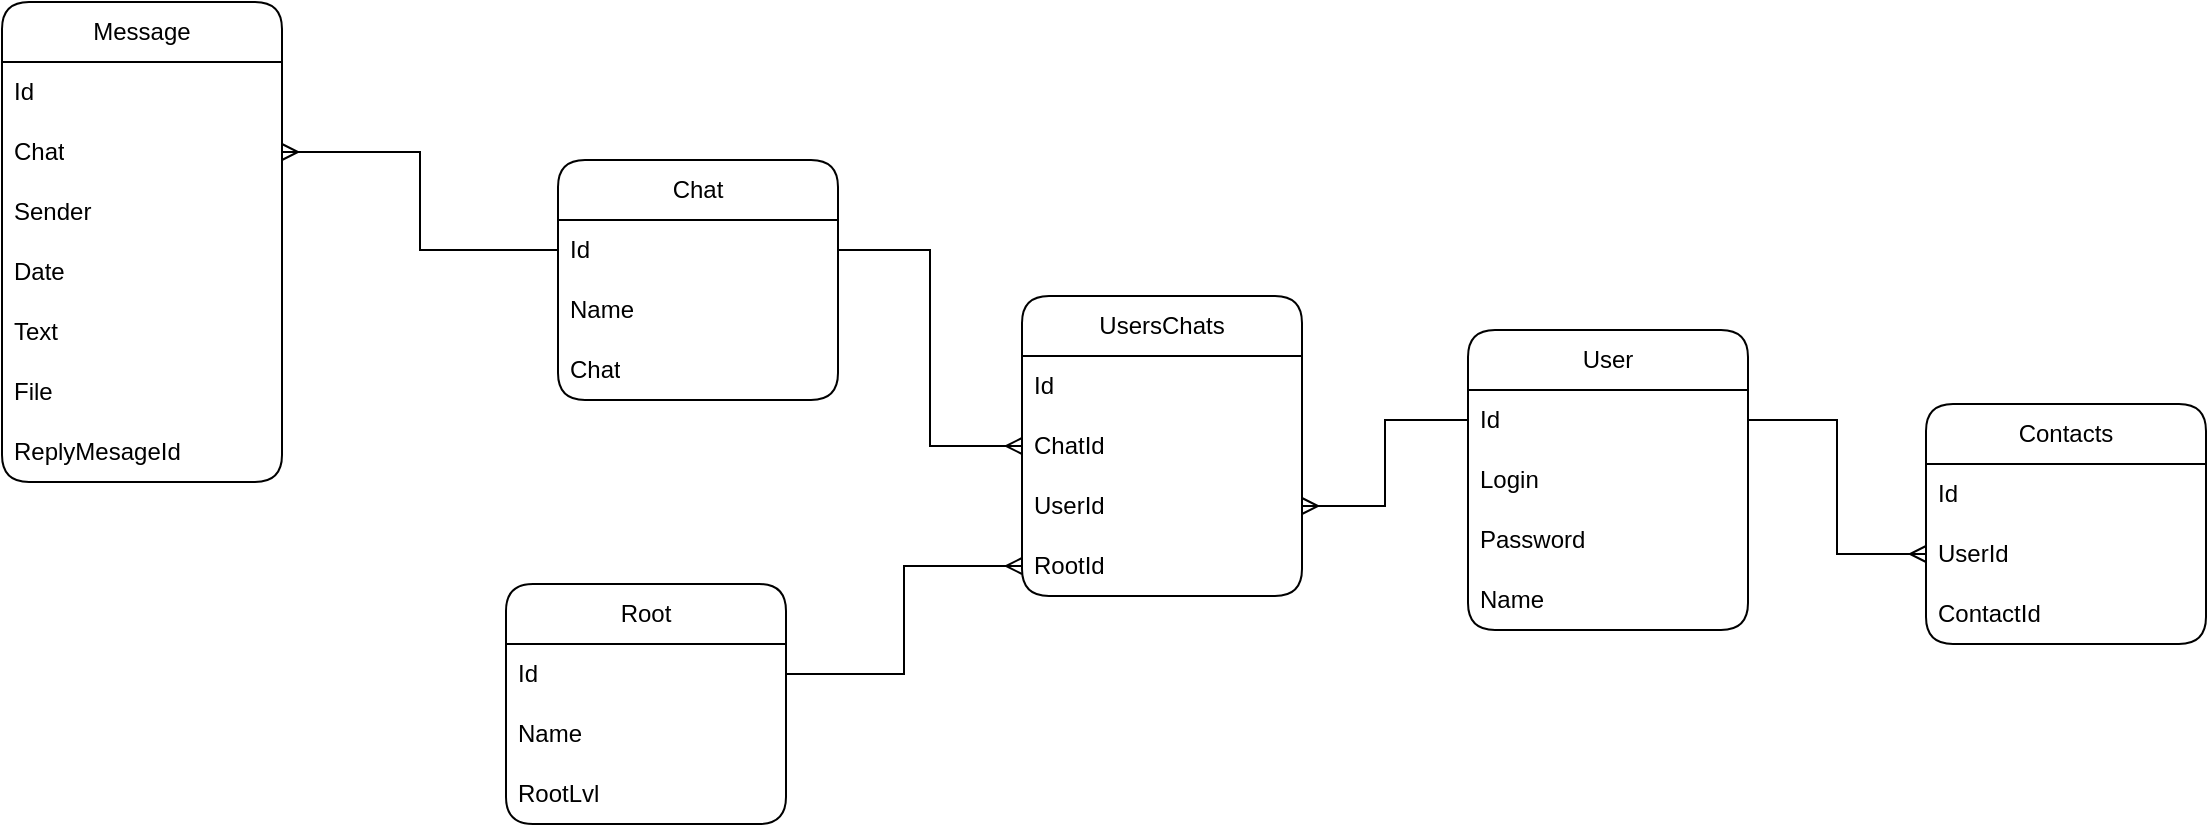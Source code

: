 <mxfile version="20.8.16" type="device" pages="2"><diagram id="z2VdPP5E9rf9lnQE1eEY" name="ERD"><mxGraphModel dx="1418" dy="820" grid="0" gridSize="10" guides="1" tooltips="1" connect="1" arrows="1" fold="1" page="1" pageScale="1" pageWidth="827" pageHeight="1169" math="0" shadow="0"><root><mxCell id="0"/><mxCell id="1" parent="0"/><mxCell id="FbfmWUCXFCVzYImDOT79-1" value="Message" style="swimlane;fontStyle=0;childLayout=stackLayout;horizontal=1;startSize=30;horizontalStack=0;resizeParent=1;resizeParentMax=0;resizeLast=0;collapsible=1;marginBottom=0;whiteSpace=wrap;html=1;rounded=1;" parent="1" vertex="1"><mxGeometry x="204" y="207" width="140" height="240" as="geometry"/></mxCell><mxCell id="FbfmWUCXFCVzYImDOT79-2" value="Id" style="text;strokeColor=none;fillColor=none;align=left;verticalAlign=middle;spacingLeft=4;spacingRight=4;overflow=hidden;points=[[0,0.5],[1,0.5]];portConstraint=eastwest;rotatable=0;whiteSpace=wrap;html=1;" parent="FbfmWUCXFCVzYImDOT79-1" vertex="1"><mxGeometry y="30" width="140" height="30" as="geometry"/></mxCell><mxCell id="FbfmWUCXFCVzYImDOT79-3" value="Chat" style="text;strokeColor=none;fillColor=none;align=left;verticalAlign=middle;spacingLeft=4;spacingRight=4;overflow=hidden;points=[[0,0.5],[1,0.5]];portConstraint=eastwest;rotatable=0;whiteSpace=wrap;html=1;" parent="FbfmWUCXFCVzYImDOT79-1" vertex="1"><mxGeometry y="60" width="140" height="30" as="geometry"/></mxCell><mxCell id="FbfmWUCXFCVzYImDOT79-4" value="Sender" style="text;strokeColor=none;fillColor=none;align=left;verticalAlign=middle;spacingLeft=4;spacingRight=4;overflow=hidden;points=[[0,0.5],[1,0.5]];portConstraint=eastwest;rotatable=0;whiteSpace=wrap;html=1;" parent="FbfmWUCXFCVzYImDOT79-1" vertex="1"><mxGeometry y="90" width="140" height="30" as="geometry"/></mxCell><mxCell id="I985CrPTi6Z5w1ehwbyP-1" value="Date" style="text;strokeColor=none;fillColor=none;align=left;verticalAlign=middle;spacingLeft=4;spacingRight=4;overflow=hidden;points=[[0,0.5],[1,0.5]];portConstraint=eastwest;rotatable=0;whiteSpace=wrap;html=1;" parent="FbfmWUCXFCVzYImDOT79-1" vertex="1"><mxGeometry y="120" width="140" height="30" as="geometry"/></mxCell><mxCell id="I985CrPTi6Z5w1ehwbyP-2" value="Text" style="text;strokeColor=none;fillColor=none;align=left;verticalAlign=middle;spacingLeft=4;spacingRight=4;overflow=hidden;points=[[0,0.5],[1,0.5]];portConstraint=eastwest;rotatable=0;whiteSpace=wrap;html=1;" parent="FbfmWUCXFCVzYImDOT79-1" vertex="1"><mxGeometry y="150" width="140" height="30" as="geometry"/></mxCell><mxCell id="I985CrPTi6Z5w1ehwbyP-3" value="File" style="text;strokeColor=none;fillColor=none;align=left;verticalAlign=middle;spacingLeft=4;spacingRight=4;overflow=hidden;points=[[0,0.5],[1,0.5]];portConstraint=eastwest;rotatable=0;whiteSpace=wrap;html=1;" parent="FbfmWUCXFCVzYImDOT79-1" vertex="1"><mxGeometry y="180" width="140" height="30" as="geometry"/></mxCell><mxCell id="I985CrPTi6Z5w1ehwbyP-4" value="ReplyMesageId" style="text;strokeColor=none;fillColor=none;align=left;verticalAlign=middle;spacingLeft=4;spacingRight=4;overflow=hidden;points=[[0,0.5],[1,0.5]];portConstraint=eastwest;rotatable=0;whiteSpace=wrap;html=1;" parent="FbfmWUCXFCVzYImDOT79-1" vertex="1"><mxGeometry y="210" width="140" height="30" as="geometry"/></mxCell><mxCell id="I985CrPTi6Z5w1ehwbyP-9" value="Chat" style="swimlane;fontStyle=0;childLayout=stackLayout;horizontal=1;startSize=30;horizontalStack=0;resizeParent=1;resizeParentMax=0;resizeLast=0;collapsible=1;marginBottom=0;whiteSpace=wrap;html=1;rounded=1;" parent="1" vertex="1"><mxGeometry x="482" y="286" width="140" height="120" as="geometry"/></mxCell><mxCell id="I985CrPTi6Z5w1ehwbyP-10" value="Id" style="text;strokeColor=none;fillColor=none;align=left;verticalAlign=middle;spacingLeft=4;spacingRight=4;overflow=hidden;points=[[0,0.5],[1,0.5]];portConstraint=eastwest;rotatable=0;whiteSpace=wrap;html=1;" parent="I985CrPTi6Z5w1ehwbyP-9" vertex="1"><mxGeometry y="30" width="140" height="30" as="geometry"/></mxCell><mxCell id="I985CrPTi6Z5w1ehwbyP-11" value="Name" style="text;strokeColor=none;fillColor=none;align=left;verticalAlign=middle;spacingLeft=4;spacingRight=4;overflow=hidden;points=[[0,0.5],[1,0.5]];portConstraint=eastwest;rotatable=0;whiteSpace=wrap;html=1;" parent="I985CrPTi6Z5w1ehwbyP-9" vertex="1"><mxGeometry y="60" width="140" height="30" as="geometry"/></mxCell><mxCell id="I985CrPTi6Z5w1ehwbyP-12" value="Chat" style="text;strokeColor=none;fillColor=none;align=left;verticalAlign=middle;spacingLeft=4;spacingRight=4;overflow=hidden;points=[[0,0.5],[1,0.5]];portConstraint=eastwest;rotatable=0;whiteSpace=wrap;html=1;" parent="I985CrPTi6Z5w1ehwbyP-9" vertex="1"><mxGeometry y="90" width="140" height="30" as="geometry"/></mxCell><mxCell id="I985CrPTi6Z5w1ehwbyP-13" value="UsersChats" style="swimlane;fontStyle=0;childLayout=stackLayout;horizontal=1;startSize=30;horizontalStack=0;resizeParent=1;resizeParentMax=0;resizeLast=0;collapsible=1;marginBottom=0;whiteSpace=wrap;html=1;rounded=1;" parent="1" vertex="1"><mxGeometry x="714" y="354" width="140" height="150" as="geometry"/></mxCell><mxCell id="I985CrPTi6Z5w1ehwbyP-14" value="Id" style="text;strokeColor=none;fillColor=none;align=left;verticalAlign=middle;spacingLeft=4;spacingRight=4;overflow=hidden;points=[[0,0.5],[1,0.5]];portConstraint=eastwest;rotatable=0;whiteSpace=wrap;html=1;" parent="I985CrPTi6Z5w1ehwbyP-13" vertex="1"><mxGeometry y="30" width="140" height="30" as="geometry"/></mxCell><mxCell id="I985CrPTi6Z5w1ehwbyP-15" value="ChatId" style="text;strokeColor=none;fillColor=none;align=left;verticalAlign=middle;spacingLeft=4;spacingRight=4;overflow=hidden;points=[[0,0.5],[1,0.5]];portConstraint=eastwest;rotatable=0;whiteSpace=wrap;html=1;" parent="I985CrPTi6Z5w1ehwbyP-13" vertex="1"><mxGeometry y="60" width="140" height="30" as="geometry"/></mxCell><mxCell id="I985CrPTi6Z5w1ehwbyP-16" value="UserId" style="text;strokeColor=none;fillColor=none;align=left;verticalAlign=middle;spacingLeft=4;spacingRight=4;overflow=hidden;points=[[0,0.5],[1,0.5]];portConstraint=eastwest;rotatable=0;whiteSpace=wrap;html=1;" parent="I985CrPTi6Z5w1ehwbyP-13" vertex="1"><mxGeometry y="90" width="140" height="30" as="geometry"/></mxCell><mxCell id="I985CrPTi6Z5w1ehwbyP-17" value="RootId" style="text;strokeColor=none;fillColor=none;align=left;verticalAlign=middle;spacingLeft=4;spacingRight=4;overflow=hidden;points=[[0,0.5],[1,0.5]];portConstraint=eastwest;rotatable=0;whiteSpace=wrap;html=1;" parent="I985CrPTi6Z5w1ehwbyP-13" vertex="1"><mxGeometry y="120" width="140" height="30" as="geometry"/></mxCell><mxCell id="I985CrPTi6Z5w1ehwbyP-18" value="Root" style="swimlane;fontStyle=0;childLayout=stackLayout;horizontal=1;startSize=30;horizontalStack=0;resizeParent=1;resizeParentMax=0;resizeLast=0;collapsible=1;marginBottom=0;whiteSpace=wrap;html=1;rounded=1;" parent="1" vertex="1"><mxGeometry x="456" y="498" width="140" height="120" as="geometry"/></mxCell><mxCell id="I985CrPTi6Z5w1ehwbyP-19" value="Id" style="text;strokeColor=none;fillColor=none;align=left;verticalAlign=middle;spacingLeft=4;spacingRight=4;overflow=hidden;points=[[0,0.5],[1,0.5]];portConstraint=eastwest;rotatable=0;whiteSpace=wrap;html=1;" parent="I985CrPTi6Z5w1ehwbyP-18" vertex="1"><mxGeometry y="30" width="140" height="30" as="geometry"/></mxCell><mxCell id="I985CrPTi6Z5w1ehwbyP-20" value="Name" style="text;strokeColor=none;fillColor=none;align=left;verticalAlign=middle;spacingLeft=4;spacingRight=4;overflow=hidden;points=[[0,0.5],[1,0.5]];portConstraint=eastwest;rotatable=0;whiteSpace=wrap;html=1;" parent="I985CrPTi6Z5w1ehwbyP-18" vertex="1"><mxGeometry y="60" width="140" height="30" as="geometry"/></mxCell><mxCell id="I985CrPTi6Z5w1ehwbyP-21" value="RootLvl" style="text;strokeColor=none;fillColor=none;align=left;verticalAlign=middle;spacingLeft=4;spacingRight=4;overflow=hidden;points=[[0,0.5],[1,0.5]];portConstraint=eastwest;rotatable=0;whiteSpace=wrap;html=1;" parent="I985CrPTi6Z5w1ehwbyP-18" vertex="1"><mxGeometry y="90" width="140" height="30" as="geometry"/></mxCell><mxCell id="I985CrPTi6Z5w1ehwbyP-22" value="User" style="swimlane;fontStyle=0;childLayout=stackLayout;horizontal=1;startSize=30;horizontalStack=0;resizeParent=1;resizeParentMax=0;resizeLast=0;collapsible=1;marginBottom=0;whiteSpace=wrap;html=1;rounded=1;" parent="1" vertex="1"><mxGeometry x="937" y="371" width="140" height="150" as="geometry"/></mxCell><mxCell id="I985CrPTi6Z5w1ehwbyP-23" value="Id" style="text;strokeColor=none;fillColor=none;align=left;verticalAlign=middle;spacingLeft=4;spacingRight=4;overflow=hidden;points=[[0,0.5],[1,0.5]];portConstraint=eastwest;rotatable=0;whiteSpace=wrap;html=1;" parent="I985CrPTi6Z5w1ehwbyP-22" vertex="1"><mxGeometry y="30" width="140" height="30" as="geometry"/></mxCell><mxCell id="I985CrPTi6Z5w1ehwbyP-24" value="Login" style="text;strokeColor=none;fillColor=none;align=left;verticalAlign=middle;spacingLeft=4;spacingRight=4;overflow=hidden;points=[[0,0.5],[1,0.5]];portConstraint=eastwest;rotatable=0;whiteSpace=wrap;html=1;" parent="I985CrPTi6Z5w1ehwbyP-22" vertex="1"><mxGeometry y="60" width="140" height="30" as="geometry"/></mxCell><mxCell id="I985CrPTi6Z5w1ehwbyP-25" value="Password" style="text;strokeColor=none;fillColor=none;align=left;verticalAlign=middle;spacingLeft=4;spacingRight=4;overflow=hidden;points=[[0,0.5],[1,0.5]];portConstraint=eastwest;rotatable=0;whiteSpace=wrap;html=1;" parent="I985CrPTi6Z5w1ehwbyP-22" vertex="1"><mxGeometry y="90" width="140" height="30" as="geometry"/></mxCell><mxCell id="I985CrPTi6Z5w1ehwbyP-27" value="Name" style="text;strokeColor=none;fillColor=none;align=left;verticalAlign=middle;spacingLeft=4;spacingRight=4;overflow=hidden;points=[[0,0.5],[1,0.5]];portConstraint=eastwest;rotatable=0;whiteSpace=wrap;html=1;" parent="I985CrPTi6Z5w1ehwbyP-22" vertex="1"><mxGeometry y="120" width="140" height="30" as="geometry"/></mxCell><mxCell id="I985CrPTi6Z5w1ehwbyP-32" style="edgeStyle=orthogonalEdgeStyle;rounded=0;orthogonalLoop=1;jettySize=auto;html=1;endArrow=ERmany;endFill=0;" parent="1" source="I985CrPTi6Z5w1ehwbyP-10" target="FbfmWUCXFCVzYImDOT79-3" edge="1"><mxGeometry relative="1" as="geometry"/></mxCell><mxCell id="I985CrPTi6Z5w1ehwbyP-34" style="edgeStyle=orthogonalEdgeStyle;rounded=0;orthogonalLoop=1;jettySize=auto;html=1;endArrow=ERmany;endFill=0;" parent="1" source="I985CrPTi6Z5w1ehwbyP-10" target="I985CrPTi6Z5w1ehwbyP-15" edge="1"><mxGeometry relative="1" as="geometry"/></mxCell><mxCell id="I985CrPTi6Z5w1ehwbyP-35" style="edgeStyle=orthogonalEdgeStyle;rounded=0;orthogonalLoop=1;jettySize=auto;html=1;endArrow=ERmany;endFill=0;" parent="1" source="I985CrPTi6Z5w1ehwbyP-19" target="I985CrPTi6Z5w1ehwbyP-17" edge="1"><mxGeometry relative="1" as="geometry"/></mxCell><mxCell id="I985CrPTi6Z5w1ehwbyP-36" style="edgeStyle=orthogonalEdgeStyle;rounded=0;orthogonalLoop=1;jettySize=auto;html=1;endArrow=ERmany;endFill=0;" parent="1" source="I985CrPTi6Z5w1ehwbyP-23" target="I985CrPTi6Z5w1ehwbyP-16" edge="1"><mxGeometry relative="1" as="geometry"/></mxCell><mxCell id="XL3skeO6Lh-21nJ-4x85-1" value="Contacts" style="swimlane;fontStyle=0;childLayout=stackLayout;horizontal=1;startSize=30;horizontalStack=0;resizeParent=1;resizeParentMax=0;resizeLast=0;collapsible=1;marginBottom=0;whiteSpace=wrap;html=1;rounded=1;" parent="1" vertex="1"><mxGeometry x="1166" y="408" width="140" height="120" as="geometry"/></mxCell><mxCell id="XL3skeO6Lh-21nJ-4x85-2" value="Id" style="text;strokeColor=none;fillColor=none;align=left;verticalAlign=middle;spacingLeft=4;spacingRight=4;overflow=hidden;points=[[0,0.5],[1,0.5]];portConstraint=eastwest;rotatable=0;whiteSpace=wrap;html=1;" parent="XL3skeO6Lh-21nJ-4x85-1" vertex="1"><mxGeometry y="30" width="140" height="30" as="geometry"/></mxCell><mxCell id="XL3skeO6Lh-21nJ-4x85-3" value="UserId" style="text;strokeColor=none;fillColor=none;align=left;verticalAlign=middle;spacingLeft=4;spacingRight=4;overflow=hidden;points=[[0,0.5],[1,0.5]];portConstraint=eastwest;rotatable=0;whiteSpace=wrap;html=1;" parent="XL3skeO6Lh-21nJ-4x85-1" vertex="1"><mxGeometry y="60" width="140" height="30" as="geometry"/></mxCell><mxCell id="XL3skeO6Lh-21nJ-4x85-12" value="ContactId" style="text;strokeColor=none;fillColor=none;align=left;verticalAlign=middle;spacingLeft=4;spacingRight=4;overflow=hidden;points=[[0,0.5],[1,0.5]];portConstraint=eastwest;rotatable=0;whiteSpace=wrap;html=1;" parent="XL3skeO6Lh-21nJ-4x85-1" vertex="1"><mxGeometry y="90" width="140" height="30" as="geometry"/></mxCell><mxCell id="XL3skeO6Lh-21nJ-4x85-9" style="edgeStyle=orthogonalEdgeStyle;rounded=0;orthogonalLoop=1;jettySize=auto;html=1;entryX=0;entryY=0.5;entryDx=0;entryDy=0;endArrow=ERmany;endFill=0;" parent="1" source="I985CrPTi6Z5w1ehwbyP-23" target="XL3skeO6Lh-21nJ-4x85-3" edge="1"><mxGeometry relative="1" as="geometry"/></mxCell></root></mxGraphModel></diagram><diagram id="fzyZvT5CDgICS-utfJ7O" name="Block-Scheme"><mxGraphModel dx="1434" dy="836" grid="1" gridSize="10" guides="1" tooltips="1" connect="1" arrows="1" fold="1" page="1" pageScale="1" pageWidth="827" pageHeight="1169" math="0" shadow="0"><root><mxCell id="0"/><mxCell id="1" parent="0"/><mxCell id="LQqnldvVGtZyFn0TU_dA-1" style="edgeStyle=orthogonalEdgeStyle;rounded=0;orthogonalLoop=1;jettySize=auto;html=1;entryX=0.5;entryY=0;entryDx=0;entryDy=0;" parent="1" source="VYrUeaTvAiQbuS4aWFZm-1" target="VYrUeaTvAiQbuS4aWFZm-2" edge="1"><mxGeometry relative="1" as="geometry"/></mxCell><mxCell id="VYrUeaTvAiQbuS4aWFZm-1" value="Начало" style="ellipse;whiteSpace=wrap;html=1;" parent="1" vertex="1"><mxGeometry x="320" y="40" width="120" height="80" as="geometry"/></mxCell><mxCell id="jRotCtUPinzyBezl27OK-16" style="edgeStyle=orthogonalEdgeStyle;rounded=0;orthogonalLoop=1;jettySize=auto;html=1;entryX=0.5;entryY=0;entryDx=0;entryDy=0;" parent="1" source="VYrUeaTvAiQbuS4aWFZm-2" target="jRotCtUPinzyBezl27OK-4" edge="1"><mxGeometry relative="1" as="geometry"/></mxCell><mxCell id="VYrUeaTvAiQbuS4aWFZm-2" value="Лист записей, где дата &lt;br&gt;записи меньше текущей" style="shape=parallelogram;perimeter=parallelogramPerimeter;whiteSpace=wrap;html=1;fixedSize=1;" parent="1" vertex="1"><mxGeometry x="280" y="160" width="200" height="80" as="geometry"/></mxCell><mxCell id="jRotCtUPinzyBezl27OK-14" style="edgeStyle=orthogonalEdgeStyle;rounded=0;orthogonalLoop=1;jettySize=auto;html=1;entryX=0.5;entryY=0;entryDx=0;entryDy=0;" parent="1" source="jRotCtUPinzyBezl27OK-1" target="jRotCtUPinzyBezl27OK-5" edge="1"><mxGeometry relative="1" as="geometry"/></mxCell><mxCell id="jRotCtUPinzyBezl27OK-1" value="Цикл i; &lt;br&gt;i &amp;lt; List.Count;&lt;br&gt;i++;" style="shape=loopLimit;whiteSpace=wrap;html=1;" parent="1" vertex="1"><mxGeometry x="320" y="360" width="120" height="80" as="geometry"/></mxCell><mxCell id="jRotCtUPinzyBezl27OK-15" style="edgeStyle=orthogonalEdgeStyle;rounded=0;orthogonalLoop=1;jettySize=auto;html=1;entryX=0.5;entryY=0;entryDx=0;entryDy=0;" parent="1" source="jRotCtUPinzyBezl27OK-4" target="jRotCtUPinzyBezl27OK-1" edge="1"><mxGeometry relative="1" as="geometry"/></mxCell><mxCell id="jRotCtUPinzyBezl27OK-4" value="n = 0" style="rounded=0;whiteSpace=wrap;html=1;" parent="1" vertex="1"><mxGeometry x="320" y="280" width="120" height="40" as="geometry"/></mxCell><mxCell id="jRotCtUPinzyBezl27OK-27" value="да" style="edgeStyle=orthogonalEdgeStyle;rounded=0;orthogonalLoop=1;jettySize=auto;html=1;entryX=1;entryY=0.5;entryDx=0;entryDy=0;" parent="1" source="jRotCtUPinzyBezl27OK-5" target="jRotCtUPinzyBezl27OK-8" edge="1"><mxGeometry relative="1" as="geometry"/></mxCell><mxCell id="jRotCtUPinzyBezl27OK-28" value="нет" style="edgeStyle=orthogonalEdgeStyle;rounded=0;orthogonalLoop=1;jettySize=auto;html=1;entryX=0.5;entryY=1;entryDx=0;entryDy=0;" parent="1" source="jRotCtUPinzyBezl27OK-5" target="jRotCtUPinzyBezl27OK-10" edge="1"><mxGeometry relative="1" as="geometry"/></mxCell><mxCell id="jRotCtUPinzyBezl27OK-5" value="Дата &lt;br&gt;посещения&lt;br&gt;не равна 0" style="rhombus;whiteSpace=wrap;html=1;" parent="1" vertex="1"><mxGeometry x="320" y="480" width="120" height="120" as="geometry"/></mxCell><mxCell id="jRotCtUPinzyBezl27OK-29" style="edgeStyle=orthogonalEdgeStyle;rounded=0;orthogonalLoop=1;jettySize=auto;html=1;entryX=1;entryY=0.5;entryDx=0;entryDy=0;" parent="1" source="jRotCtUPinzyBezl27OK-8" target="jRotCtUPinzyBezl27OK-10" edge="1"><mxGeometry relative="1" as="geometry"><Array as="points"><mxPoint x="240" y="680"/></Array></mxGeometry></mxCell><mxCell id="jRotCtUPinzyBezl27OK-8" value="n++" style="rounded=0;whiteSpace=wrap;html=1;" parent="1" vertex="1"><mxGeometry x="200" y="520" width="80" height="40" as="geometry"/></mxCell><mxCell id="jRotCtUPinzyBezl27OK-19" style="edgeStyle=orthogonalEdgeStyle;rounded=0;orthogonalLoop=1;jettySize=auto;html=1;entryX=0.5;entryY=0;entryDx=0;entryDy=0;" parent="1" source="jRotCtUPinzyBezl27OK-10" target="jRotCtUPinzyBezl27OK-17" edge="1"><mxGeometry relative="1" as="geometry"/></mxCell><mxCell id="jRotCtUPinzyBezl27OK-10" value="Цикл i" style="shape=loopLimit;whiteSpace=wrap;html=1;direction=west;" parent="1" vertex="1"><mxGeometry x="320" y="640" width="120" height="80" as="geometry"/></mxCell><mxCell id="jRotCtUPinzyBezl27OK-20" style="edgeStyle=orthogonalEdgeStyle;rounded=0;orthogonalLoop=1;jettySize=auto;html=1;entryX=0.5;entryY=0;entryDx=0;entryDy=0;" parent="1" source="jRotCtUPinzyBezl27OK-17" target="jRotCtUPinzyBezl27OK-18" edge="1"><mxGeometry relative="1" as="geometry"/></mxCell><mxCell id="jRotCtUPinzyBezl27OK-17" value="процент &lt;br&gt;посещения&lt;br&gt;100 * n / List.count" style="rounded=0;whiteSpace=wrap;html=1;" parent="1" vertex="1"><mxGeometry x="320" y="760" width="120" height="80" as="geometry"/></mxCell><mxCell id="jRotCtUPinzyBezl27OK-22" style="edgeStyle=orthogonalEdgeStyle;rounded=0;orthogonalLoop=1;jettySize=auto;html=1;entryX=0.5;entryY=0;entryDx=0;entryDy=0;" parent="1" source="jRotCtUPinzyBezl27OK-18" target="jRotCtUPinzyBezl27OK-21" edge="1"><mxGeometry relative="1" as="geometry"/></mxCell><mxCell id="jRotCtUPinzyBezl27OK-18" value="Процент &lt;br&gt;посещения" style="shape=parallelogram;perimeter=parallelogramPerimeter;whiteSpace=wrap;html=1;fixedSize=1;" parent="1" vertex="1"><mxGeometry x="320" y="880" width="120" height="80" as="geometry"/></mxCell><mxCell id="jRotCtUPinzyBezl27OK-21" value="Конец" style="ellipse;whiteSpace=wrap;html=1;" parent="1" vertex="1"><mxGeometry x="320" y="1000" width="120" height="80" as="geometry"/></mxCell></root></mxGraphModel></diagram></mxfile>